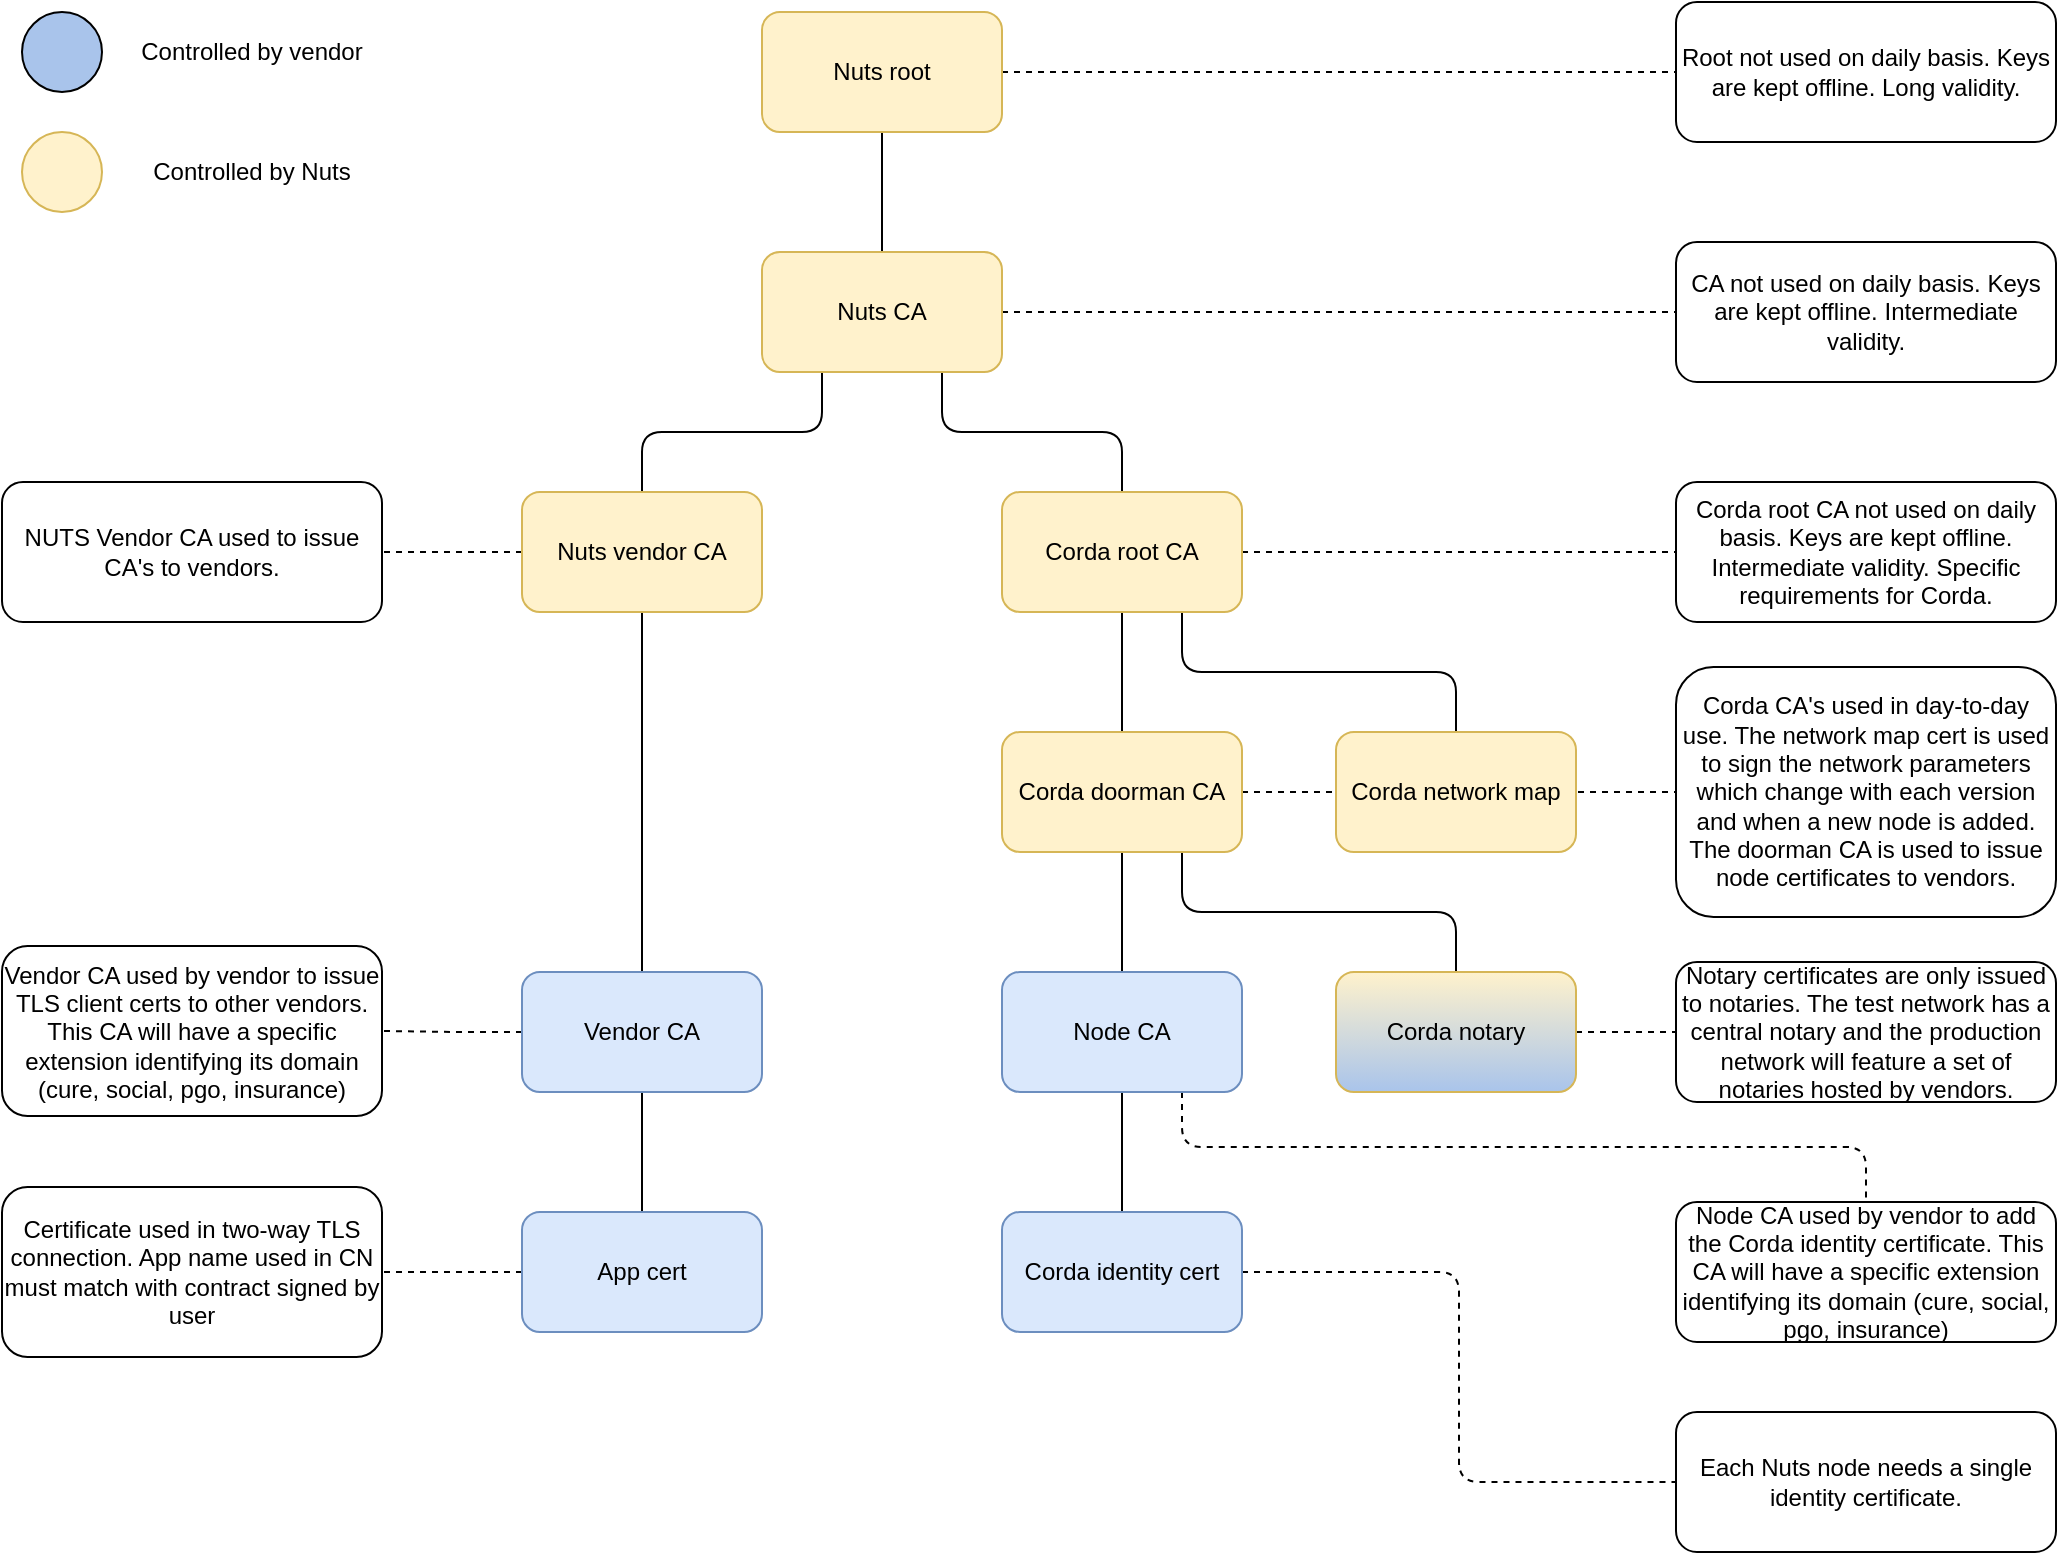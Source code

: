 <mxfile version="10.8.0" type="device"><diagram id="crjlMYSBu4ePyYIc9ZR5" name="Page-1"><mxGraphModel dx="1078" dy="832" grid="1" gridSize="10" guides="1" tooltips="1" connect="1" arrows="1" fold="1" page="1" pageScale="1" pageWidth="1169" pageHeight="827" math="0" shadow="0"><root><mxCell id="0"/><mxCell id="1" parent="0"/><mxCell id="3LlkUb3Dha6Voy_YvNT4-3" style="edgeStyle=orthogonalEdgeStyle;rounded=0;orthogonalLoop=1;jettySize=auto;html=1;exitX=0.5;exitY=1;exitDx=0;exitDy=0;endArrow=none;endFill=0;" edge="1" parent="1" source="3LlkUb3Dha6Voy_YvNT4-1" target="3LlkUb3Dha6Voy_YvNT4-2"><mxGeometry relative="1" as="geometry"/></mxCell><mxCell id="3LlkUb3Dha6Voy_YvNT4-25" style="edgeStyle=orthogonalEdgeStyle;rounded=1;orthogonalLoop=1;jettySize=auto;html=1;exitX=1;exitY=0.5;exitDx=0;exitDy=0;endArrow=none;endFill=0;dashed=1;" edge="1" parent="1" source="3LlkUb3Dha6Voy_YvNT4-1" target="3LlkUb3Dha6Voy_YvNT4-24"><mxGeometry relative="1" as="geometry"/></mxCell><mxCell id="3LlkUb3Dha6Voy_YvNT4-1" value="Nuts root" style="rounded=1;whiteSpace=wrap;html=1;fillColor=#fff2cc;strokeColor=#d6b656;" vertex="1" parent="1"><mxGeometry x="390" y="40" width="120" height="60" as="geometry"/></mxCell><mxCell id="3LlkUb3Dha6Voy_YvNT4-6" style="edgeStyle=orthogonalEdgeStyle;rounded=1;orthogonalLoop=1;jettySize=auto;html=1;exitX=0.25;exitY=1;exitDx=0;exitDy=0;endArrow=none;endFill=0;" edge="1" parent="1" source="3LlkUb3Dha6Voy_YvNT4-2" target="3LlkUb3Dha6Voy_YvNT4-4"><mxGeometry relative="1" as="geometry"/></mxCell><mxCell id="3LlkUb3Dha6Voy_YvNT4-7" style="edgeStyle=orthogonalEdgeStyle;rounded=1;orthogonalLoop=1;jettySize=auto;html=1;exitX=0.75;exitY=1;exitDx=0;exitDy=0;endArrow=none;endFill=0;" edge="1" parent="1" source="3LlkUb3Dha6Voy_YvNT4-2" target="3LlkUb3Dha6Voy_YvNT4-8"><mxGeometry relative="1" as="geometry"><mxPoint x="570" y="280" as="targetPoint"/></mxGeometry></mxCell><mxCell id="3LlkUb3Dha6Voy_YvNT4-27" style="edgeStyle=orthogonalEdgeStyle;rounded=1;orthogonalLoop=1;jettySize=auto;html=1;exitX=1;exitY=0.5;exitDx=0;exitDy=0;dashed=1;endArrow=none;endFill=0;" edge="1" parent="1" source="3LlkUb3Dha6Voy_YvNT4-2" target="3LlkUb3Dha6Voy_YvNT4-26"><mxGeometry relative="1" as="geometry"/></mxCell><mxCell id="3LlkUb3Dha6Voy_YvNT4-2" value="Nuts CA" style="rounded=1;whiteSpace=wrap;html=1;fillColor=#fff2cc;strokeColor=#d6b656;" vertex="1" parent="1"><mxGeometry x="390" y="160" width="120" height="60" as="geometry"/></mxCell><mxCell id="3LlkUb3Dha6Voy_YvNT4-21" style="edgeStyle=orthogonalEdgeStyle;rounded=1;orthogonalLoop=1;jettySize=auto;html=1;exitX=0.5;exitY=1;exitDx=0;exitDy=0;endArrow=none;endFill=0;" edge="1" parent="1" source="3LlkUb3Dha6Voy_YvNT4-4" target="3LlkUb3Dha6Voy_YvNT4-18"><mxGeometry relative="1" as="geometry"/></mxCell><mxCell id="3LlkUb3Dha6Voy_YvNT4-40" style="edgeStyle=orthogonalEdgeStyle;rounded=1;orthogonalLoop=1;jettySize=auto;html=1;exitX=0;exitY=0.5;exitDx=0;exitDy=0;dashed=1;endArrow=none;endFill=0;" edge="1" parent="1" source="3LlkUb3Dha6Voy_YvNT4-4" target="3LlkUb3Dha6Voy_YvNT4-39"><mxGeometry relative="1" as="geometry"/></mxCell><mxCell id="3LlkUb3Dha6Voy_YvNT4-4" value="Nuts vendor CA" style="rounded=1;whiteSpace=wrap;html=1;fillColor=#fff2cc;strokeColor=#d6b656;" vertex="1" parent="1"><mxGeometry x="270" y="280" width="120" height="60" as="geometry"/></mxCell><mxCell id="3LlkUb3Dha6Voy_YvNT4-12" style="edgeStyle=orthogonalEdgeStyle;rounded=1;orthogonalLoop=1;jettySize=auto;html=1;exitX=0.5;exitY=1;exitDx=0;exitDy=0;endArrow=none;endFill=0;" edge="1" parent="1" source="3LlkUb3Dha6Voy_YvNT4-8" target="3LlkUb3Dha6Voy_YvNT4-10"><mxGeometry relative="1" as="geometry"/></mxCell><mxCell id="3LlkUb3Dha6Voy_YvNT4-13" style="edgeStyle=orthogonalEdgeStyle;rounded=1;orthogonalLoop=1;jettySize=auto;html=1;exitX=0.75;exitY=1;exitDx=0;exitDy=0;endArrow=none;endFill=0;" edge="1" parent="1" source="3LlkUb3Dha6Voy_YvNT4-8" target="3LlkUb3Dha6Voy_YvNT4-11"><mxGeometry relative="1" as="geometry"/></mxCell><mxCell id="3LlkUb3Dha6Voy_YvNT4-30" style="edgeStyle=orthogonalEdgeStyle;rounded=1;orthogonalLoop=1;jettySize=auto;html=1;exitX=1;exitY=0.5;exitDx=0;exitDy=0;dashed=1;endArrow=none;endFill=0;" edge="1" parent="1" source="3LlkUb3Dha6Voy_YvNT4-8" target="3LlkUb3Dha6Voy_YvNT4-28"><mxGeometry relative="1" as="geometry"/></mxCell><mxCell id="3LlkUb3Dha6Voy_YvNT4-8" value="Corda root CA" style="rounded=1;whiteSpace=wrap;html=1;fillColor=#fff2cc;strokeColor=#d6b656;" vertex="1" parent="1"><mxGeometry x="510" y="280" width="120" height="60" as="geometry"/></mxCell><mxCell id="3LlkUb3Dha6Voy_YvNT4-16" style="edgeStyle=orthogonalEdgeStyle;rounded=1;orthogonalLoop=1;jettySize=auto;html=1;exitX=0.75;exitY=1;exitDx=0;exitDy=0;endArrow=none;endFill=0;" edge="1" parent="1" source="3LlkUb3Dha6Voy_YvNT4-10" target="3LlkUb3Dha6Voy_YvNT4-14"><mxGeometry relative="1" as="geometry"/></mxCell><mxCell id="3LlkUb3Dha6Voy_YvNT4-17" style="edgeStyle=orthogonalEdgeStyle;rounded=1;orthogonalLoop=1;jettySize=auto;html=1;exitX=0.5;exitY=1;exitDx=0;exitDy=0;endArrow=none;endFill=0;" edge="1" parent="1" source="3LlkUb3Dha6Voy_YvNT4-10" target="3LlkUb3Dha6Voy_YvNT4-15"><mxGeometry relative="1" as="geometry"/></mxCell><mxCell id="3LlkUb3Dha6Voy_YvNT4-32" style="edgeStyle=orthogonalEdgeStyle;rounded=1;orthogonalLoop=1;jettySize=auto;html=1;exitX=1;exitY=0.5;exitDx=0;exitDy=0;dashed=1;endArrow=none;endFill=0;" edge="1" parent="1" source="3LlkUb3Dha6Voy_YvNT4-10" target="3LlkUb3Dha6Voy_YvNT4-31"><mxGeometry relative="1" as="geometry"/></mxCell><mxCell id="3LlkUb3Dha6Voy_YvNT4-10" value="Corda doorman CA" style="rounded=1;whiteSpace=wrap;html=1;fillColor=#fff2cc;strokeColor=#d6b656;" vertex="1" parent="1"><mxGeometry x="510" y="400" width="120" height="60" as="geometry"/></mxCell><mxCell id="3LlkUb3Dha6Voy_YvNT4-11" value="Corda network map" style="rounded=1;whiteSpace=wrap;html=1;fillColor=#fff2cc;strokeColor=#d6b656;" vertex="1" parent="1"><mxGeometry x="677" y="400" width="120" height="60" as="geometry"/></mxCell><mxCell id="3LlkUb3Dha6Voy_YvNT4-34" style="edgeStyle=orthogonalEdgeStyle;rounded=1;orthogonalLoop=1;jettySize=auto;html=1;exitX=1;exitY=0.5;exitDx=0;exitDy=0;dashed=1;endArrow=none;endFill=0;" edge="1" parent="1" source="3LlkUb3Dha6Voy_YvNT4-14" target="3LlkUb3Dha6Voy_YvNT4-33"><mxGeometry relative="1" as="geometry"/></mxCell><mxCell id="3LlkUb3Dha6Voy_YvNT4-14" value="Corda notary" style="rounded=1;whiteSpace=wrap;html=1;fillColor=#fff2cc;strokeColor=#d6b656;gradientColor=#A9C4EB;" vertex="1" parent="1"><mxGeometry x="677" y="520" width="120" height="60" as="geometry"/></mxCell><mxCell id="3LlkUb3Dha6Voy_YvNT4-20" style="edgeStyle=orthogonalEdgeStyle;rounded=1;orthogonalLoop=1;jettySize=auto;html=1;exitX=0.5;exitY=1;exitDx=0;exitDy=0;endArrow=none;endFill=0;" edge="1" parent="1" source="3LlkUb3Dha6Voy_YvNT4-15" target="3LlkUb3Dha6Voy_YvNT4-19"><mxGeometry relative="1" as="geometry"/></mxCell><mxCell id="3LlkUb3Dha6Voy_YvNT4-36" style="edgeStyle=orthogonalEdgeStyle;rounded=1;orthogonalLoop=1;jettySize=auto;html=1;exitX=0.75;exitY=1;exitDx=0;exitDy=0;dashed=1;endArrow=none;endFill=0;" edge="1" parent="1" source="3LlkUb3Dha6Voy_YvNT4-15" target="3LlkUb3Dha6Voy_YvNT4-35"><mxGeometry relative="1" as="geometry"/></mxCell><mxCell id="3LlkUb3Dha6Voy_YvNT4-15" value="Node CA" style="rounded=1;whiteSpace=wrap;html=1;fillColor=#dae8fc;strokeColor=#6c8ebf;" vertex="1" parent="1"><mxGeometry x="510" y="520" width="120" height="60" as="geometry"/></mxCell><mxCell id="3LlkUb3Dha6Voy_YvNT4-23" style="edgeStyle=orthogonalEdgeStyle;rounded=1;orthogonalLoop=1;jettySize=auto;html=1;exitX=0.5;exitY=1;exitDx=0;exitDy=0;endArrow=none;endFill=0;" edge="1" parent="1" source="3LlkUb3Dha6Voy_YvNT4-18" target="3LlkUb3Dha6Voy_YvNT4-22"><mxGeometry relative="1" as="geometry"/></mxCell><mxCell id="3LlkUb3Dha6Voy_YvNT4-42" style="edgeStyle=orthogonalEdgeStyle;rounded=1;orthogonalLoop=1;jettySize=auto;html=1;exitX=0;exitY=0.5;exitDx=0;exitDy=0;dashed=1;endArrow=none;endFill=0;" edge="1" parent="1" source="3LlkUb3Dha6Voy_YvNT4-18" target="3LlkUb3Dha6Voy_YvNT4-41"><mxGeometry relative="1" as="geometry"/></mxCell><mxCell id="3LlkUb3Dha6Voy_YvNT4-18" value="Vendor CA" style="rounded=1;whiteSpace=wrap;html=1;fillColor=#dae8fc;strokeColor=#6c8ebf;" vertex="1" parent="1"><mxGeometry x="270" y="520" width="120" height="60" as="geometry"/></mxCell><mxCell id="3LlkUb3Dha6Voy_YvNT4-38" style="edgeStyle=orthogonalEdgeStyle;rounded=1;orthogonalLoop=1;jettySize=auto;html=1;exitX=1;exitY=0.5;exitDx=0;exitDy=0;entryX=0;entryY=0.5;entryDx=0;entryDy=0;dashed=1;endArrow=none;endFill=0;" edge="1" parent="1" source="3LlkUb3Dha6Voy_YvNT4-19" target="3LlkUb3Dha6Voy_YvNT4-37"><mxGeometry relative="1" as="geometry"/></mxCell><mxCell id="3LlkUb3Dha6Voy_YvNT4-19" value="Corda identity cert" style="rounded=1;whiteSpace=wrap;html=1;fillColor=#dae8fc;strokeColor=#6c8ebf;" vertex="1" parent="1"><mxGeometry x="510" y="640" width="120" height="60" as="geometry"/></mxCell><mxCell id="3LlkUb3Dha6Voy_YvNT4-44" style="edgeStyle=orthogonalEdgeStyle;rounded=1;orthogonalLoop=1;jettySize=auto;html=1;exitX=0;exitY=0.5;exitDx=0;exitDy=0;dashed=1;endArrow=none;endFill=0;" edge="1" parent="1" source="3LlkUb3Dha6Voy_YvNT4-22" target="3LlkUb3Dha6Voy_YvNT4-43"><mxGeometry relative="1" as="geometry"/></mxCell><mxCell id="3LlkUb3Dha6Voy_YvNT4-22" value="App cert" style="rounded=1;whiteSpace=wrap;html=1;fillColor=#dae8fc;strokeColor=#6c8ebf;" vertex="1" parent="1"><mxGeometry x="270" y="640" width="120" height="60" as="geometry"/></mxCell><mxCell id="3LlkUb3Dha6Voy_YvNT4-24" value="Root not used on daily basis. Keys are kept offline. Long validity." style="text;html=1;align=center;verticalAlign=middle;whiteSpace=wrap;rounded=1;strokeColor=#000000;fillColor=#ffffff;" vertex="1" parent="1"><mxGeometry x="847" y="35" width="190" height="70" as="geometry"/></mxCell><mxCell id="3LlkUb3Dha6Voy_YvNT4-26" value="CA not used on daily basis. Keys are kept offline. Intermediate validity." style="text;html=1;align=center;verticalAlign=middle;whiteSpace=wrap;rounded=1;strokeColor=#000000;fillColor=#ffffff;" vertex="1" parent="1"><mxGeometry x="847" y="155" width="190" height="70" as="geometry"/></mxCell><mxCell id="3LlkUb3Dha6Voy_YvNT4-28" value="Corda root CA not used on daily basis. Keys are kept offline. Intermediate validity. Specific requirements for Corda." style="text;html=1;align=center;verticalAlign=middle;whiteSpace=wrap;rounded=1;strokeColor=#000000;fillColor=#ffffff;" vertex="1" parent="1"><mxGeometry x="847" y="275" width="190" height="70" as="geometry"/></mxCell><mxCell id="3LlkUb3Dha6Voy_YvNT4-31" value="&lt;div style=&quot;text-align: center&quot;&gt;&lt;span&gt;Corda CA's used in day-to-day use. The network map cert is used to sign the network parameters which change with each version and when a new node is added. The doorman CA is used to issue node certificates to vendors.&lt;/span&gt;&lt;/div&gt;" style="text;html=1;align=center;verticalAlign=middle;whiteSpace=wrap;rounded=1;strokeColor=#000000;fillColor=#ffffff;" vertex="1" parent="1"><mxGeometry x="847" y="367.5" width="190" height="125" as="geometry"/></mxCell><mxCell id="3LlkUb3Dha6Voy_YvNT4-33" value="Notary certificates are only issued to notaries. The test network has a central notary and the production network will feature a set of notaries hosted by vendors." style="text;html=1;align=center;verticalAlign=middle;whiteSpace=wrap;rounded=1;strokeColor=#000000;fillColor=#ffffff;" vertex="1" parent="1"><mxGeometry x="847" y="515" width="190" height="70" as="geometry"/></mxCell><mxCell id="3LlkUb3Dha6Voy_YvNT4-35" value="Node CA used by vendor to add the Corda identity certificate. This CA will have a specific extension identifying its domain (cure, social, pgo, insurance)" style="text;html=1;align=center;verticalAlign=middle;whiteSpace=wrap;rounded=1;strokeColor=#000000;fillColor=#ffffff;" vertex="1" parent="1"><mxGeometry x="847" y="635" width="190" height="70" as="geometry"/></mxCell><mxCell id="3LlkUb3Dha6Voy_YvNT4-37" value="Each Nuts node needs a single identity certificate." style="text;html=1;align=center;verticalAlign=middle;whiteSpace=wrap;rounded=1;strokeColor=#000000;fillColor=#ffffff;" vertex="1" parent="1"><mxGeometry x="847" y="740" width="190" height="70" as="geometry"/></mxCell><mxCell id="3LlkUb3Dha6Voy_YvNT4-39" value="NUTS Vendor CA used to issue CA's to vendors." style="text;html=1;align=center;verticalAlign=middle;whiteSpace=wrap;rounded=1;strokeColor=#000000;fillColor=#ffffff;" vertex="1" parent="1"><mxGeometry x="10" y="275" width="190" height="70" as="geometry"/></mxCell><mxCell id="3LlkUb3Dha6Voy_YvNT4-41" value="Vendor CA used by vendor to issue TLS client certs to other vendors. This CA will have a specific extension identifying its domain (cure, social, pgo, insurance)" style="text;html=1;align=center;verticalAlign=middle;whiteSpace=wrap;rounded=1;strokeColor=#000000;fillColor=#ffffff;" vertex="1" parent="1"><mxGeometry x="10" y="507" width="190" height="85" as="geometry"/></mxCell><mxCell id="3LlkUb3Dha6Voy_YvNT4-43" value="Certificate used in two-way TLS connection. App name used in CN must match with contract signed by user" style="text;html=1;align=center;verticalAlign=middle;whiteSpace=wrap;rounded=1;strokeColor=#000000;fillColor=#ffffff;" vertex="1" parent="1"><mxGeometry x="10" y="627.5" width="190" height="85" as="geometry"/></mxCell><mxCell id="3LlkUb3Dha6Voy_YvNT4-45" value="" style="ellipse;whiteSpace=wrap;html=1;aspect=fixed;rounded=1;strokeColor=#000000;fillColor=#A9C4EB;gradientColor=none;align=center;" vertex="1" parent="1"><mxGeometry x="20" y="40" width="40" height="40" as="geometry"/></mxCell><mxCell id="3LlkUb3Dha6Voy_YvNT4-46" value="Controlled by vendor" style="text;html=1;strokeColor=none;fillColor=none;align=center;verticalAlign=middle;whiteSpace=wrap;rounded=0;" vertex="1" parent="1"><mxGeometry x="70" y="50" width="130" height="20" as="geometry"/></mxCell><mxCell id="3LlkUb3Dha6Voy_YvNT4-47" value="" style="ellipse;whiteSpace=wrap;html=1;aspect=fixed;rounded=1;strokeColor=#d6b656;fillColor=#fff2cc;align=center;" vertex="1" parent="1"><mxGeometry x="20" y="100" width="40" height="40" as="geometry"/></mxCell><mxCell id="3LlkUb3Dha6Voy_YvNT4-48" value="Controlled by Nuts" style="text;html=1;strokeColor=none;fillColor=none;align=center;verticalAlign=middle;whiteSpace=wrap;rounded=0;" vertex="1" parent="1"><mxGeometry x="70" y="110" width="130" height="20" as="geometry"/></mxCell></root></mxGraphModel></diagram></mxfile>
